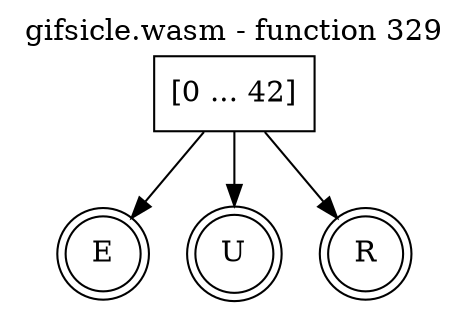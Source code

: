 digraph finite_state_machine {
    label = "gifsicle.wasm - function 329"
    labelloc =  t
    labelfontsize = 16
    labelfontcolor = black
    labelfontname = "Helvetica"
    node [shape = doublecircle]; E U R ;
    node [shape = box];
    node [shape=box, color=black, style=solid] 0[label="[0 ... 42]"]
    0 -> E;
    0 -> R;
    0 -> U;
}
